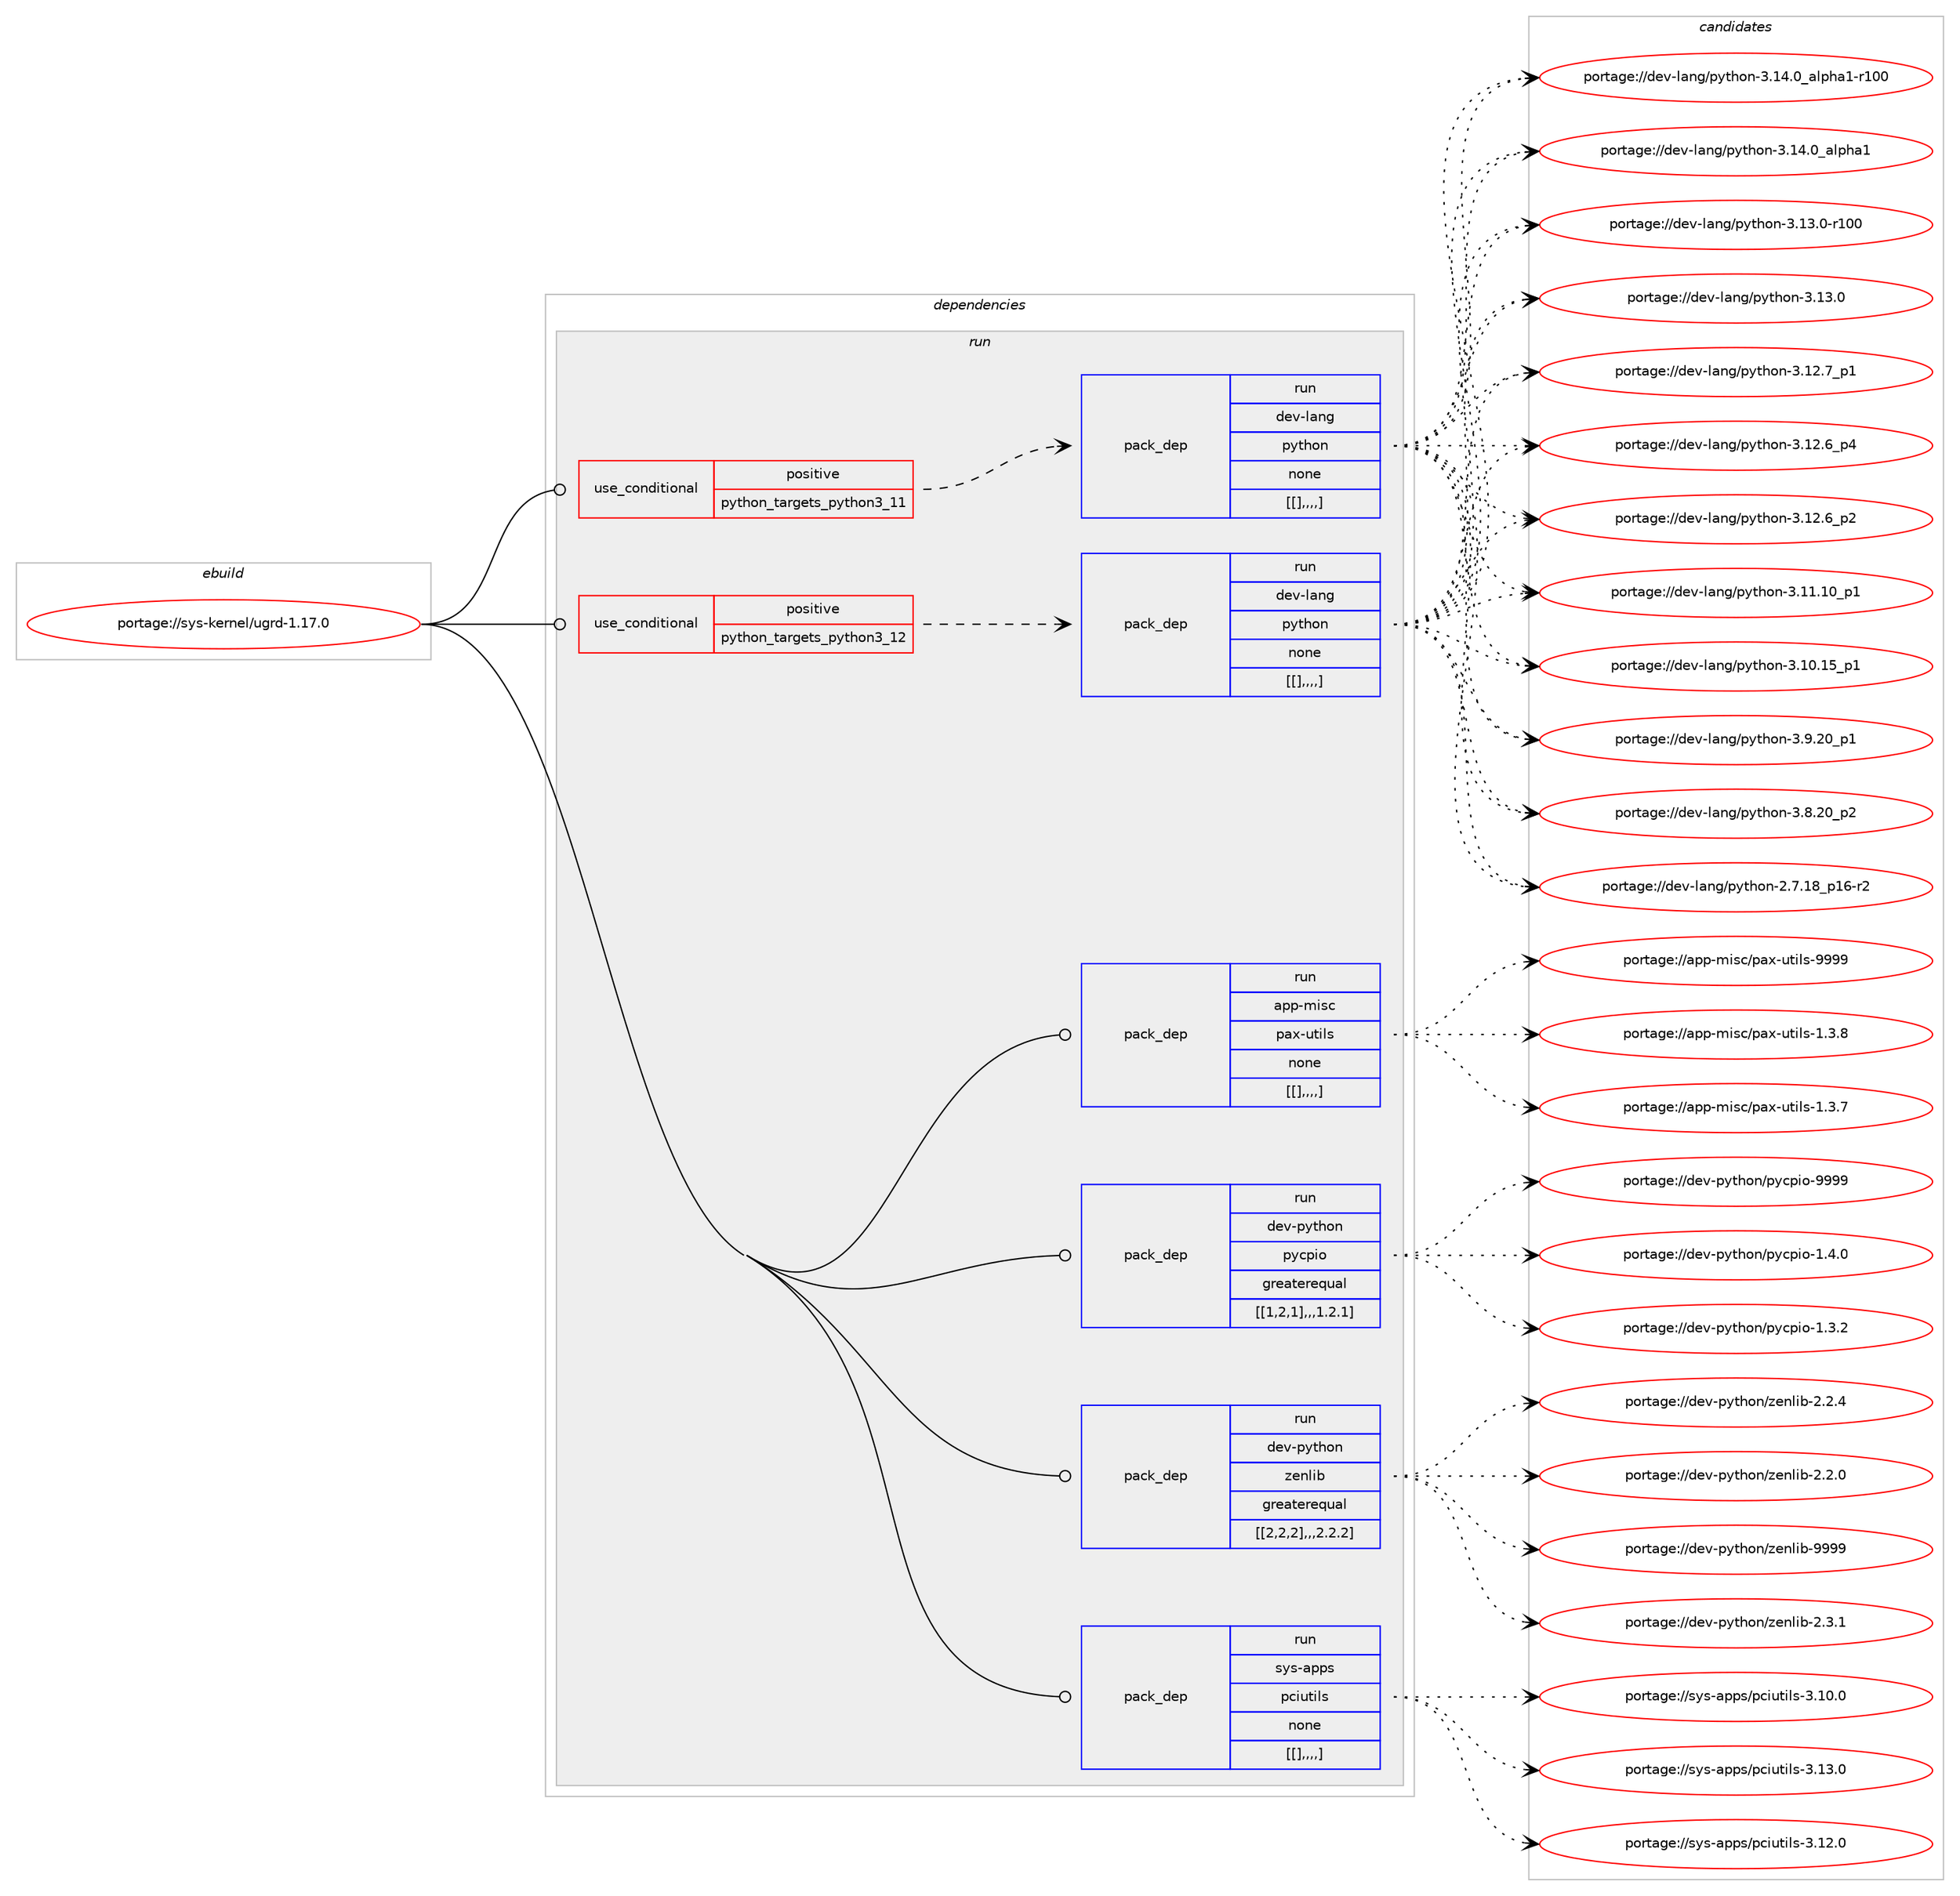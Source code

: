 digraph prolog {

# *************
# Graph options
# *************

newrank=true;
concentrate=true;
compound=true;
graph [rankdir=LR,fontname=Helvetica,fontsize=10,ranksep=1.5];#, ranksep=2.5, nodesep=0.2];
edge  [arrowhead=vee];
node  [fontname=Helvetica,fontsize=10];

# **********
# The ebuild
# **********

subgraph cluster_leftcol {
color=gray;
label=<<i>ebuild</i>>;
id [label="portage://sys-kernel/ugrd-1.17.0", color=red, width=4, href="../sys-kernel/ugrd-1.17.0.svg"];
}

# ****************
# The dependencies
# ****************

subgraph cluster_midcol {
color=gray;
label=<<i>dependencies</i>>;
subgraph cluster_compile {
fillcolor="#eeeeee";
style=filled;
label=<<i>compile</i>>;
}
subgraph cluster_compileandrun {
fillcolor="#eeeeee";
style=filled;
label=<<i>compile and run</i>>;
}
subgraph cluster_run {
fillcolor="#eeeeee";
style=filled;
label=<<i>run</i>>;
subgraph cond123970 {
dependency463596 [label=<<TABLE BORDER="0" CELLBORDER="1" CELLSPACING="0" CELLPADDING="4"><TR><TD ROWSPAN="3" CELLPADDING="10">use_conditional</TD></TR><TR><TD>positive</TD></TR><TR><TD>python_targets_python3_11</TD></TR></TABLE>>, shape=none, color=red];
subgraph pack336369 {
dependency463617 [label=<<TABLE BORDER="0" CELLBORDER="1" CELLSPACING="0" CELLPADDING="4" WIDTH="220"><TR><TD ROWSPAN="6" CELLPADDING="30">pack_dep</TD></TR><TR><TD WIDTH="110">run</TD></TR><TR><TD>dev-lang</TD></TR><TR><TD>python</TD></TR><TR><TD>none</TD></TR><TR><TD>[[],,,,]</TD></TR></TABLE>>, shape=none, color=blue];
}
dependency463596:e -> dependency463617:w [weight=20,style="dashed",arrowhead="vee"];
}
id:e -> dependency463596:w [weight=20,style="solid",arrowhead="odot"];
subgraph cond123978 {
dependency463621 [label=<<TABLE BORDER="0" CELLBORDER="1" CELLSPACING="0" CELLPADDING="4"><TR><TD ROWSPAN="3" CELLPADDING="10">use_conditional</TD></TR><TR><TD>positive</TD></TR><TR><TD>python_targets_python3_12</TD></TR></TABLE>>, shape=none, color=red];
subgraph pack336378 {
dependency463645 [label=<<TABLE BORDER="0" CELLBORDER="1" CELLSPACING="0" CELLPADDING="4" WIDTH="220"><TR><TD ROWSPAN="6" CELLPADDING="30">pack_dep</TD></TR><TR><TD WIDTH="110">run</TD></TR><TR><TD>dev-lang</TD></TR><TR><TD>python</TD></TR><TR><TD>none</TD></TR><TR><TD>[[],,,,]</TD></TR></TABLE>>, shape=none, color=blue];
}
dependency463621:e -> dependency463645:w [weight=20,style="dashed",arrowhead="vee"];
}
id:e -> dependency463621:w [weight=20,style="solid",arrowhead="odot"];
subgraph pack336399 {
dependency463654 [label=<<TABLE BORDER="0" CELLBORDER="1" CELLSPACING="0" CELLPADDING="4" WIDTH="220"><TR><TD ROWSPAN="6" CELLPADDING="30">pack_dep</TD></TR><TR><TD WIDTH="110">run</TD></TR><TR><TD>app-misc</TD></TR><TR><TD>pax-utils</TD></TR><TR><TD>none</TD></TR><TR><TD>[[],,,,]</TD></TR></TABLE>>, shape=none, color=blue];
}
id:e -> dependency463654:w [weight=20,style="solid",arrowhead="odot"];
subgraph pack336410 {
dependency463665 [label=<<TABLE BORDER="0" CELLBORDER="1" CELLSPACING="0" CELLPADDING="4" WIDTH="220"><TR><TD ROWSPAN="6" CELLPADDING="30">pack_dep</TD></TR><TR><TD WIDTH="110">run</TD></TR><TR><TD>dev-python</TD></TR><TR><TD>pycpio</TD></TR><TR><TD>greaterequal</TD></TR><TR><TD>[[1,2,1],,,1.2.1]</TD></TR></TABLE>>, shape=none, color=blue];
}
id:e -> dependency463665:w [weight=20,style="solid",arrowhead="odot"];
subgraph pack336416 {
dependency463669 [label=<<TABLE BORDER="0" CELLBORDER="1" CELLSPACING="0" CELLPADDING="4" WIDTH="220"><TR><TD ROWSPAN="6" CELLPADDING="30">pack_dep</TD></TR><TR><TD WIDTH="110">run</TD></TR><TR><TD>dev-python</TD></TR><TR><TD>zenlib</TD></TR><TR><TD>greaterequal</TD></TR><TR><TD>[[2,2,2],,,2.2.2]</TD></TR></TABLE>>, shape=none, color=blue];
}
id:e -> dependency463669:w [weight=20,style="solid",arrowhead="odot"];
subgraph pack336427 {
dependency463680 [label=<<TABLE BORDER="0" CELLBORDER="1" CELLSPACING="0" CELLPADDING="4" WIDTH="220"><TR><TD ROWSPAN="6" CELLPADDING="30">pack_dep</TD></TR><TR><TD WIDTH="110">run</TD></TR><TR><TD>sys-apps</TD></TR><TR><TD>pciutils</TD></TR><TR><TD>none</TD></TR><TR><TD>[[],,,,]</TD></TR></TABLE>>, shape=none, color=blue];
}
id:e -> dependency463680:w [weight=20,style="solid",arrowhead="odot"];
}
}

# **************
# The candidates
# **************

subgraph cluster_choices {
rank=same;
color=gray;
label=<<i>candidates</i>>;

subgraph choice336252 {
color=black;
nodesep=1;
choice100101118451089711010347112121116104111110455146495246489597108112104974945114494848 [label="portage://dev-lang/python-3.14.0_alpha1-r100", color=red, width=4,href="../dev-lang/python-3.14.0_alpha1-r100.svg"];
choice1001011184510897110103471121211161041111104551464952464895971081121049749 [label="portage://dev-lang/python-3.14.0_alpha1", color=red, width=4,href="../dev-lang/python-3.14.0_alpha1.svg"];
choice1001011184510897110103471121211161041111104551464951464845114494848 [label="portage://dev-lang/python-3.13.0-r100", color=red, width=4,href="../dev-lang/python-3.13.0-r100.svg"];
choice10010111845108971101034711212111610411111045514649514648 [label="portage://dev-lang/python-3.13.0", color=red, width=4,href="../dev-lang/python-3.13.0.svg"];
choice100101118451089711010347112121116104111110455146495046559511249 [label="portage://dev-lang/python-3.12.7_p1", color=red, width=4,href="../dev-lang/python-3.12.7_p1.svg"];
choice100101118451089711010347112121116104111110455146495046549511252 [label="portage://dev-lang/python-3.12.6_p4", color=red, width=4,href="../dev-lang/python-3.12.6_p4.svg"];
choice100101118451089711010347112121116104111110455146495046549511250 [label="portage://dev-lang/python-3.12.6_p2", color=red, width=4,href="../dev-lang/python-3.12.6_p2.svg"];
choice10010111845108971101034711212111610411111045514649494649489511249 [label="portage://dev-lang/python-3.11.10_p1", color=red, width=4,href="../dev-lang/python-3.11.10_p1.svg"];
choice10010111845108971101034711212111610411111045514649484649539511249 [label="portage://dev-lang/python-3.10.15_p1", color=red, width=4,href="../dev-lang/python-3.10.15_p1.svg"];
choice100101118451089711010347112121116104111110455146574650489511249 [label="portage://dev-lang/python-3.9.20_p1", color=red, width=4,href="../dev-lang/python-3.9.20_p1.svg"];
choice100101118451089711010347112121116104111110455146564650489511250 [label="portage://dev-lang/python-3.8.20_p2", color=red, width=4,href="../dev-lang/python-3.8.20_p2.svg"];
choice100101118451089711010347112121116104111110455046554649569511249544511450 [label="portage://dev-lang/python-2.7.18_p16-r2", color=red, width=4,href="../dev-lang/python-2.7.18_p16-r2.svg"];
dependency463617:e -> choice100101118451089711010347112121116104111110455146495246489597108112104974945114494848:w [style=dotted,weight="100"];
dependency463617:e -> choice1001011184510897110103471121211161041111104551464952464895971081121049749:w [style=dotted,weight="100"];
dependency463617:e -> choice1001011184510897110103471121211161041111104551464951464845114494848:w [style=dotted,weight="100"];
dependency463617:e -> choice10010111845108971101034711212111610411111045514649514648:w [style=dotted,weight="100"];
dependency463617:e -> choice100101118451089711010347112121116104111110455146495046559511249:w [style=dotted,weight="100"];
dependency463617:e -> choice100101118451089711010347112121116104111110455146495046549511252:w [style=dotted,weight="100"];
dependency463617:e -> choice100101118451089711010347112121116104111110455146495046549511250:w [style=dotted,weight="100"];
dependency463617:e -> choice10010111845108971101034711212111610411111045514649494649489511249:w [style=dotted,weight="100"];
dependency463617:e -> choice10010111845108971101034711212111610411111045514649484649539511249:w [style=dotted,weight="100"];
dependency463617:e -> choice100101118451089711010347112121116104111110455146574650489511249:w [style=dotted,weight="100"];
dependency463617:e -> choice100101118451089711010347112121116104111110455146564650489511250:w [style=dotted,weight="100"];
dependency463617:e -> choice100101118451089711010347112121116104111110455046554649569511249544511450:w [style=dotted,weight="100"];
}
subgraph choice336282 {
color=black;
nodesep=1;
choice100101118451089711010347112121116104111110455146495246489597108112104974945114494848 [label="portage://dev-lang/python-3.14.0_alpha1-r100", color=red, width=4,href="../dev-lang/python-3.14.0_alpha1-r100.svg"];
choice1001011184510897110103471121211161041111104551464952464895971081121049749 [label="portage://dev-lang/python-3.14.0_alpha1", color=red, width=4,href="../dev-lang/python-3.14.0_alpha1.svg"];
choice1001011184510897110103471121211161041111104551464951464845114494848 [label="portage://dev-lang/python-3.13.0-r100", color=red, width=4,href="../dev-lang/python-3.13.0-r100.svg"];
choice10010111845108971101034711212111610411111045514649514648 [label="portage://dev-lang/python-3.13.0", color=red, width=4,href="../dev-lang/python-3.13.0.svg"];
choice100101118451089711010347112121116104111110455146495046559511249 [label="portage://dev-lang/python-3.12.7_p1", color=red, width=4,href="../dev-lang/python-3.12.7_p1.svg"];
choice100101118451089711010347112121116104111110455146495046549511252 [label="portage://dev-lang/python-3.12.6_p4", color=red, width=4,href="../dev-lang/python-3.12.6_p4.svg"];
choice100101118451089711010347112121116104111110455146495046549511250 [label="portage://dev-lang/python-3.12.6_p2", color=red, width=4,href="../dev-lang/python-3.12.6_p2.svg"];
choice10010111845108971101034711212111610411111045514649494649489511249 [label="portage://dev-lang/python-3.11.10_p1", color=red, width=4,href="../dev-lang/python-3.11.10_p1.svg"];
choice10010111845108971101034711212111610411111045514649484649539511249 [label="portage://dev-lang/python-3.10.15_p1", color=red, width=4,href="../dev-lang/python-3.10.15_p1.svg"];
choice100101118451089711010347112121116104111110455146574650489511249 [label="portage://dev-lang/python-3.9.20_p1", color=red, width=4,href="../dev-lang/python-3.9.20_p1.svg"];
choice100101118451089711010347112121116104111110455146564650489511250 [label="portage://dev-lang/python-3.8.20_p2", color=red, width=4,href="../dev-lang/python-3.8.20_p2.svg"];
choice100101118451089711010347112121116104111110455046554649569511249544511450 [label="portage://dev-lang/python-2.7.18_p16-r2", color=red, width=4,href="../dev-lang/python-2.7.18_p16-r2.svg"];
dependency463645:e -> choice100101118451089711010347112121116104111110455146495246489597108112104974945114494848:w [style=dotted,weight="100"];
dependency463645:e -> choice1001011184510897110103471121211161041111104551464952464895971081121049749:w [style=dotted,weight="100"];
dependency463645:e -> choice1001011184510897110103471121211161041111104551464951464845114494848:w [style=dotted,weight="100"];
dependency463645:e -> choice10010111845108971101034711212111610411111045514649514648:w [style=dotted,weight="100"];
dependency463645:e -> choice100101118451089711010347112121116104111110455146495046559511249:w [style=dotted,weight="100"];
dependency463645:e -> choice100101118451089711010347112121116104111110455146495046549511252:w [style=dotted,weight="100"];
dependency463645:e -> choice100101118451089711010347112121116104111110455146495046549511250:w [style=dotted,weight="100"];
dependency463645:e -> choice10010111845108971101034711212111610411111045514649494649489511249:w [style=dotted,weight="100"];
dependency463645:e -> choice10010111845108971101034711212111610411111045514649484649539511249:w [style=dotted,weight="100"];
dependency463645:e -> choice100101118451089711010347112121116104111110455146574650489511249:w [style=dotted,weight="100"];
dependency463645:e -> choice100101118451089711010347112121116104111110455146564650489511250:w [style=dotted,weight="100"];
dependency463645:e -> choice100101118451089711010347112121116104111110455046554649569511249544511450:w [style=dotted,weight="100"];
}
subgraph choice336318 {
color=black;
nodesep=1;
choice9711211245109105115994711297120451171161051081154557575757 [label="portage://app-misc/pax-utils-9999", color=red, width=4,href="../app-misc/pax-utils-9999.svg"];
choice971121124510910511599471129712045117116105108115454946514656 [label="portage://app-misc/pax-utils-1.3.8", color=red, width=4,href="../app-misc/pax-utils-1.3.8.svg"];
choice971121124510910511599471129712045117116105108115454946514655 [label="portage://app-misc/pax-utils-1.3.7", color=red, width=4,href="../app-misc/pax-utils-1.3.7.svg"];
dependency463654:e -> choice9711211245109105115994711297120451171161051081154557575757:w [style=dotted,weight="100"];
dependency463654:e -> choice971121124510910511599471129712045117116105108115454946514656:w [style=dotted,weight="100"];
dependency463654:e -> choice971121124510910511599471129712045117116105108115454946514655:w [style=dotted,weight="100"];
}
subgraph choice336334 {
color=black;
nodesep=1;
choice1001011184511212111610411111047112121991121051114557575757 [label="portage://dev-python/pycpio-9999", color=red, width=4,href="../dev-python/pycpio-9999.svg"];
choice100101118451121211161041111104711212199112105111454946524648 [label="portage://dev-python/pycpio-1.4.0", color=red, width=4,href="../dev-python/pycpio-1.4.0.svg"];
choice100101118451121211161041111104711212199112105111454946514650 [label="portage://dev-python/pycpio-1.3.2", color=red, width=4,href="../dev-python/pycpio-1.3.2.svg"];
dependency463665:e -> choice1001011184511212111610411111047112121991121051114557575757:w [style=dotted,weight="100"];
dependency463665:e -> choice100101118451121211161041111104711212199112105111454946524648:w [style=dotted,weight="100"];
dependency463665:e -> choice100101118451121211161041111104711212199112105111454946514650:w [style=dotted,weight="100"];
}
subgraph choice336351 {
color=black;
nodesep=1;
choice1001011184511212111610411111047122101110108105984557575757 [label="portage://dev-python/zenlib-9999", color=red, width=4,href="../dev-python/zenlib-9999.svg"];
choice100101118451121211161041111104712210111010810598455046514649 [label="portage://dev-python/zenlib-2.3.1", color=red, width=4,href="../dev-python/zenlib-2.3.1.svg"];
choice100101118451121211161041111104712210111010810598455046504652 [label="portage://dev-python/zenlib-2.2.4", color=red, width=4,href="../dev-python/zenlib-2.2.4.svg"];
choice100101118451121211161041111104712210111010810598455046504648 [label="portage://dev-python/zenlib-2.2.0", color=red, width=4,href="../dev-python/zenlib-2.2.0.svg"];
dependency463669:e -> choice1001011184511212111610411111047122101110108105984557575757:w [style=dotted,weight="100"];
dependency463669:e -> choice100101118451121211161041111104712210111010810598455046514649:w [style=dotted,weight="100"];
dependency463669:e -> choice100101118451121211161041111104712210111010810598455046504652:w [style=dotted,weight="100"];
dependency463669:e -> choice100101118451121211161041111104712210111010810598455046504648:w [style=dotted,weight="100"];
}
subgraph choice336363 {
color=black;
nodesep=1;
choice1151211154597112112115471129910511711610510811545514649514648 [label="portage://sys-apps/pciutils-3.13.0", color=red, width=4,href="../sys-apps/pciutils-3.13.0.svg"];
choice1151211154597112112115471129910511711610510811545514649504648 [label="portage://sys-apps/pciutils-3.12.0", color=red, width=4,href="../sys-apps/pciutils-3.12.0.svg"];
choice1151211154597112112115471129910511711610510811545514649484648 [label="portage://sys-apps/pciutils-3.10.0", color=red, width=4,href="../sys-apps/pciutils-3.10.0.svg"];
dependency463680:e -> choice1151211154597112112115471129910511711610510811545514649514648:w [style=dotted,weight="100"];
dependency463680:e -> choice1151211154597112112115471129910511711610510811545514649504648:w [style=dotted,weight="100"];
dependency463680:e -> choice1151211154597112112115471129910511711610510811545514649484648:w [style=dotted,weight="100"];
}
}

}
